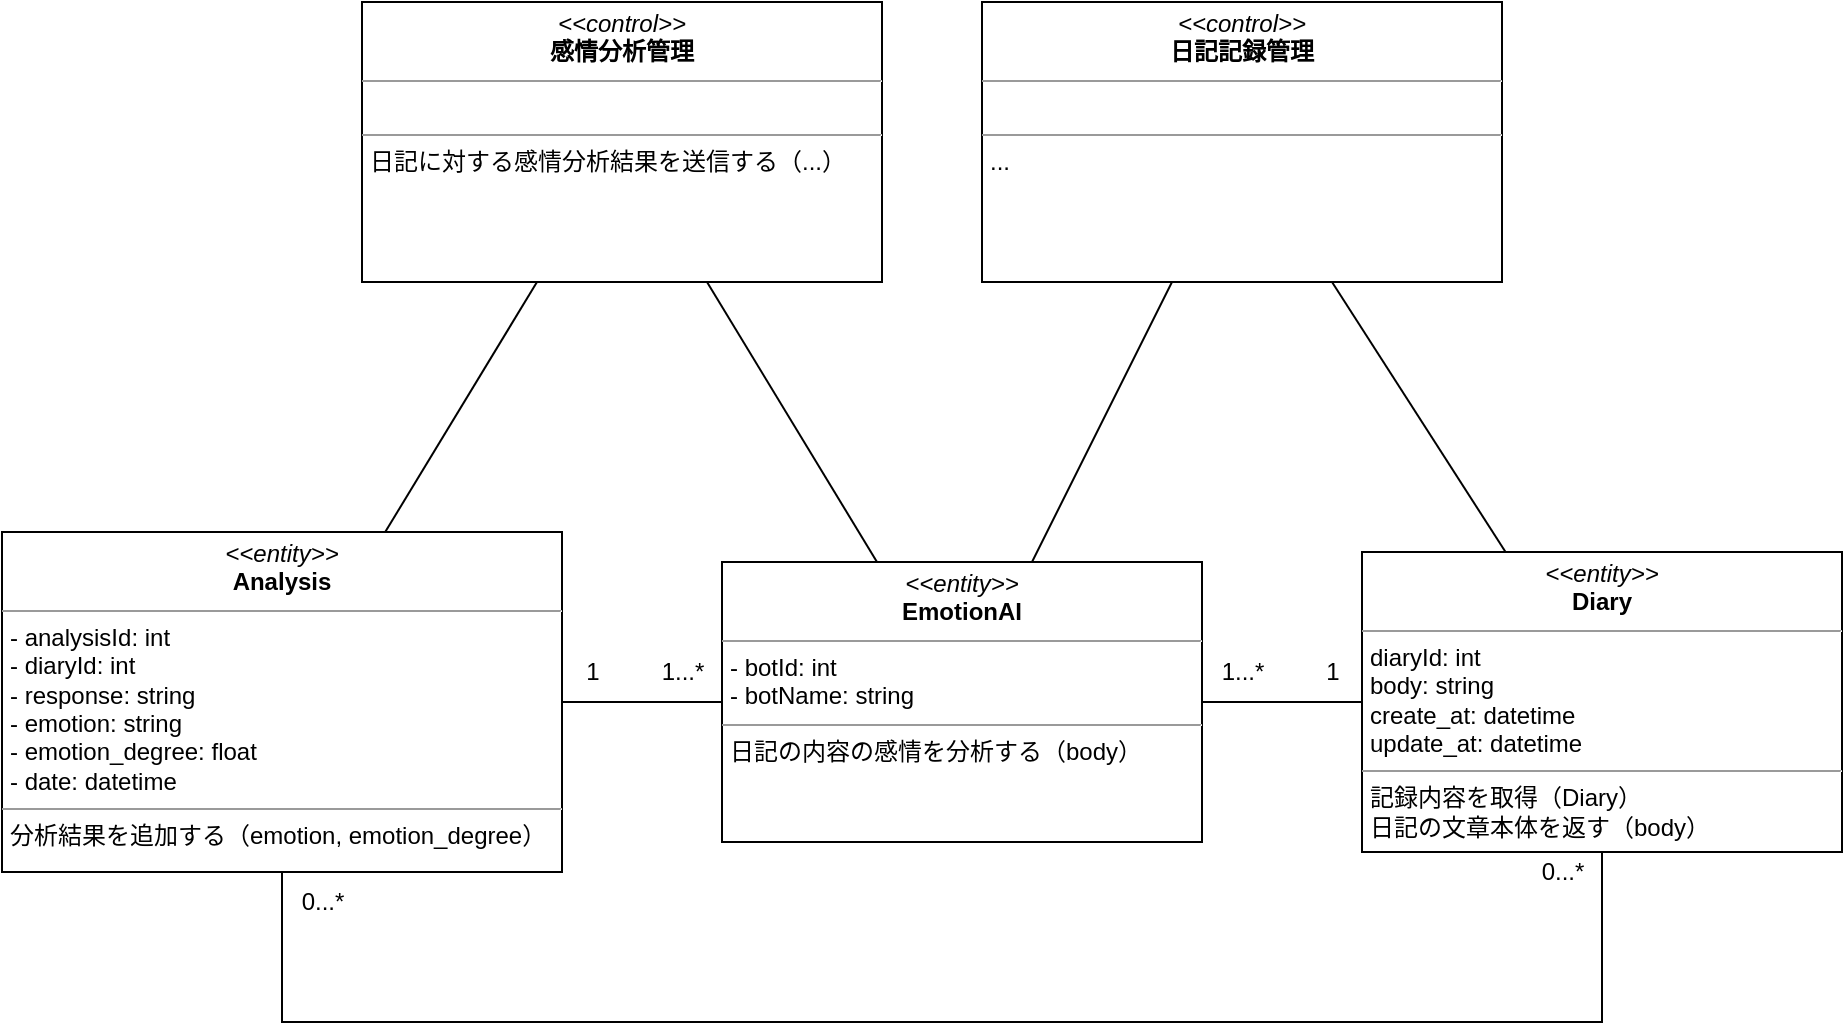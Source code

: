 <mxfile scale="5" border="10">
    <diagram id="8L9aVejFhc21wHGrLeon" name="ページ1">
        <mxGraphModel dx="1320" dy="925" grid="1" gridSize="10" guides="1" tooltips="1" connect="1" arrows="1" fold="1" page="1" pageScale="1" pageWidth="1169" pageHeight="827" background="#ffffff" math="0" shadow="0">
            <root>
                <mxCell id="0"/>
                <mxCell id="1" parent="0"/>
                <mxCell id="33" style="edgeStyle=none;rounded=0;html=1;endArrow=none;endFill=0;" parent="1" source="6" target="7" edge="1">
                    <mxGeometry relative="1" as="geometry"/>
                </mxCell>
                <mxCell id="41" style="edgeStyle=none;html=1;endArrow=none;endFill=0;" parent="1" source="6" target="40" edge="1">
                    <mxGeometry relative="1" as="geometry"/>
                </mxCell>
                <mxCell id="6" value="&lt;p style=&quot;margin:0px;margin-top:4px;text-align:center;&quot;&gt;&lt;i&gt;&amp;lt;&amp;lt;control&amp;gt;&amp;gt;&lt;/i&gt;&lt;br&gt;&lt;b&gt;日記記録管理&lt;/b&gt;&lt;/p&gt;&lt;hr size=&quot;1&quot;&gt;&lt;p style=&quot;margin:0px;margin-left:4px;&quot;&gt;&lt;br&gt;&lt;/p&gt;&lt;hr size=&quot;1&quot;&gt;&lt;p style=&quot;margin:0px;margin-left:4px;&quot;&gt;...&lt;/p&gt;" style="verticalAlign=top;align=left;overflow=fill;fontSize=12;fontFamily=Helvetica;html=1;" parent="1" vertex="1">
                    <mxGeometry x="630" y="110" width="260" height="140" as="geometry"/>
                </mxCell>
                <mxCell id="7" value="&lt;p style=&quot;margin:0px;margin-top:4px;text-align:center;&quot;&gt;&lt;i&gt;&amp;lt;&amp;lt;entity&amp;gt;&amp;gt;&lt;/i&gt;&lt;br&gt;&lt;b&gt;Diary&lt;/b&gt;&lt;/p&gt;&lt;hr size=&quot;1&quot;&gt;&lt;p style=&quot;border-color: var(--border-color); margin: 0px 0px 0px 4px;&quot;&gt;diaryId: int&lt;/p&gt;&lt;p style=&quot;border-color: var(--border-color); margin: 0px 0px 0px 4px;&quot;&gt;body: string&lt;/p&gt;&lt;p style=&quot;border-color: var(--border-color); margin: 0px 0px 0px 4px;&quot;&gt;create_at: datetime&lt;/p&gt;&lt;p style=&quot;border-color: var(--border-color); margin: 0px 0px 0px 4px;&quot;&gt;update_at: datetime&lt;/p&gt;&lt;hr size=&quot;1&quot;&gt;&lt;p style=&quot;margin:0px;margin-left:4px;&quot;&gt;記録内容を取得（Diary）&lt;/p&gt;&lt;p style=&quot;margin:0px;margin-left:4px;&quot;&gt;日記の文章本体を返す（body）&lt;/p&gt;" style="verticalAlign=top;align=left;overflow=fill;fontSize=12;fontFamily=Helvetica;html=1;" parent="1" vertex="1">
                    <mxGeometry x="820" y="385" width="240" height="150" as="geometry"/>
                </mxCell>
                <mxCell id="47" style="edgeStyle=none;html=1;endArrow=none;endFill=0;" parent="1" source="40" target="7" edge="1">
                    <mxGeometry relative="1" as="geometry"/>
                </mxCell>
                <mxCell id="40" value="&lt;p style=&quot;margin:0px;margin-top:4px;text-align:center;&quot;&gt;&lt;i&gt;&amp;lt;&amp;lt;entity&amp;gt;&amp;gt;&lt;/i&gt;&lt;br&gt;&lt;b&gt;EmotionAI&lt;/b&gt;&lt;/p&gt;&lt;hr size=&quot;1&quot;&gt;&lt;p style=&quot;margin:0px;margin-left:4px;&quot;&gt;- botId: int&lt;br style=&quot;border-color: var(--border-color); padding: 0px; margin: 0px;&quot;&gt;- botName: string&lt;br&gt;&lt;/p&gt;&lt;hr size=&quot;1&quot;&gt;&lt;p style=&quot;margin:0px;margin-left:4px;&quot;&gt;日記の内容の感情を分析する（body）&lt;/p&gt;" style="verticalAlign=top;align=left;overflow=fill;fontSize=12;fontFamily=Helvetica;html=1;" parent="1" vertex="1">
                    <mxGeometry x="500" y="390" width="240" height="140" as="geometry"/>
                </mxCell>
                <mxCell id="44" style="edgeStyle=none;html=1;endArrow=none;endFill=0;" parent="1" source="42" target="40" edge="1">
                    <mxGeometry relative="1" as="geometry"/>
                </mxCell>
                <mxCell id="45" style="edgeStyle=none;html=1;endArrow=none;endFill=0;" parent="1" source="42" target="43" edge="1">
                    <mxGeometry relative="1" as="geometry"/>
                </mxCell>
                <mxCell id="42" value="&lt;p style=&quot;margin:0px;margin-top:4px;text-align:center;&quot;&gt;&lt;i&gt;&amp;lt;&amp;lt;control&amp;gt;&amp;gt;&lt;/i&gt;&lt;br&gt;&lt;b&gt;感情分析管理&lt;/b&gt;&lt;/p&gt;&lt;hr size=&quot;1&quot;&gt;&lt;p style=&quot;margin:0px;margin-left:4px;&quot;&gt;&lt;br&gt;&lt;/p&gt;&lt;hr size=&quot;1&quot;&gt;&lt;p style=&quot;margin:0px;margin-left:4px;&quot;&gt;日記に対する感情分析結果を送信する（...）&lt;/p&gt;" style="verticalAlign=top;align=left;overflow=fill;fontSize=12;fontFamily=Helvetica;html=1;" parent="1" vertex="1">
                    <mxGeometry x="320" y="110" width="260" height="140" as="geometry"/>
                </mxCell>
                <mxCell id="46" style="edgeStyle=none;html=1;endArrow=none;endFill=0;" parent="1" source="43" target="40" edge="1">
                    <mxGeometry relative="1" as="geometry"/>
                </mxCell>
                <mxCell id="48" style="edgeStyle=orthogonalEdgeStyle;html=1;endArrow=none;endFill=0;rounded=0;" parent="1" source="43" target="7" edge="1">
                    <mxGeometry relative="1" as="geometry">
                        <Array as="points">
                            <mxPoint x="280" y="620"/>
                            <mxPoint x="940" y="620"/>
                        </Array>
                    </mxGeometry>
                </mxCell>
                <mxCell id="43" value="&lt;p style=&quot;margin:0px;margin-top:4px;text-align:center;&quot;&gt;&lt;i&gt;&amp;lt;&amp;lt;entity&amp;gt;&amp;gt;&lt;/i&gt;&lt;br&gt;&lt;b&gt;Analysis&lt;/b&gt;&lt;/p&gt;&lt;hr size=&quot;1&quot;&gt;&lt;p style=&quot;margin:0px;margin-left:4px;&quot;&gt;- analysisId: int&lt;br style=&quot;border-color: var(--border-color); padding: 0px; margin: 0px;&quot;&gt;- diaryId: int&lt;br style=&quot;border-color: var(--border-color); padding: 0px; margin: 0px;&quot;&gt;- response: string&lt;br style=&quot;border-color: var(--border-color); padding: 0px; margin: 0px;&quot;&gt;- emotion: string&lt;br style=&quot;border-color: var(--border-color); padding: 0px; margin: 0px;&quot;&gt;- emotion_degree: float&lt;br style=&quot;border-color: var(--border-color); padding: 0px; margin: 0px;&quot;&gt;- date: datetime&lt;br&gt;&lt;/p&gt;&lt;hr size=&quot;1&quot;&gt;&lt;p style=&quot;margin:0px;margin-left:4px;&quot;&gt;分析結果を追加する（emotion, emotion_degree）&lt;/p&gt;" style="verticalAlign=top;align=left;overflow=fill;fontSize=12;fontFamily=Helvetica;html=1;" parent="1" vertex="1">
                    <mxGeometry x="140" y="375" width="280" height="170" as="geometry"/>
                </mxCell>
                <mxCell id="49" value="1" style="text;html=1;align=center;verticalAlign=middle;resizable=0;points=[];autosize=1;strokeColor=none;fillColor=none;" parent="1" vertex="1">
                    <mxGeometry x="420" y="430" width="30" height="30" as="geometry"/>
                </mxCell>
                <mxCell id="50" value="1...*" style="text;html=1;align=center;verticalAlign=middle;resizable=0;points=[];autosize=1;strokeColor=none;fillColor=none;" parent="1" vertex="1">
                    <mxGeometry x="460" y="430" width="40" height="30" as="geometry"/>
                </mxCell>
                <mxCell id="51" value="1...*" style="text;html=1;align=center;verticalAlign=middle;resizable=0;points=[];autosize=1;strokeColor=none;fillColor=none;" parent="1" vertex="1">
                    <mxGeometry x="740" y="430" width="40" height="30" as="geometry"/>
                </mxCell>
                <mxCell id="52" value="1" style="text;html=1;align=center;verticalAlign=middle;resizable=0;points=[];autosize=1;strokeColor=none;fillColor=none;" parent="1" vertex="1">
                    <mxGeometry x="790" y="430" width="30" height="30" as="geometry"/>
                </mxCell>
                <mxCell id="54" value="0...*" style="text;html=1;align=center;verticalAlign=middle;resizable=0;points=[];autosize=1;strokeColor=none;fillColor=none;" parent="1" vertex="1">
                    <mxGeometry x="280" y="545" width="40" height="30" as="geometry"/>
                </mxCell>
                <mxCell id="55" value="0...*" style="text;html=1;align=center;verticalAlign=middle;resizable=0;points=[];autosize=1;strokeColor=none;fillColor=none;" parent="1" vertex="1">
                    <mxGeometry x="900" y="530" width="40" height="30" as="geometry"/>
                </mxCell>
            </root>
        </mxGraphModel>
    </diagram>
</mxfile>